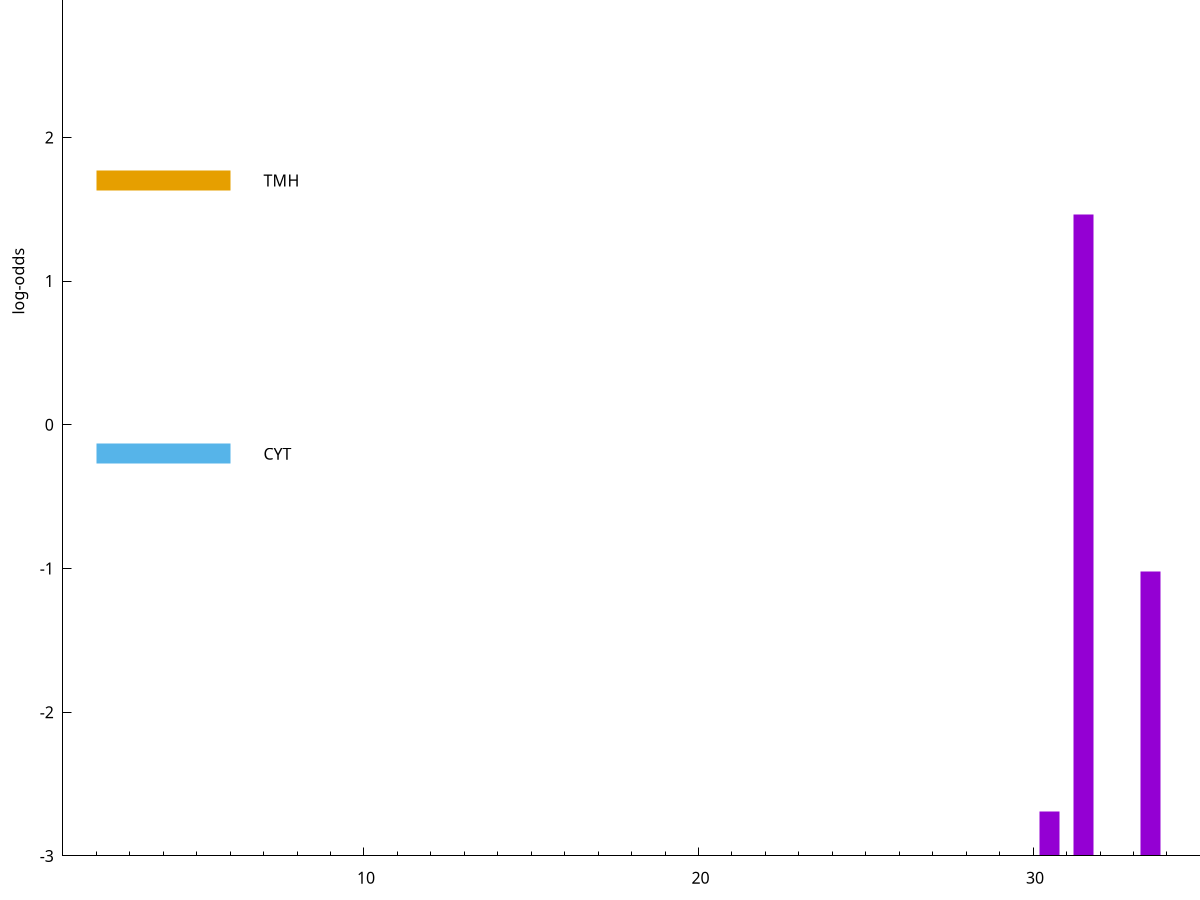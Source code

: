 set title "LipoP predictions for SPy_1203"
set size 2., 1.4
set xrange [1:70] 
set mxtics 10
set yrange [-3:5]
set y2range [0:8]
set ylabel "log-odds"
set term postscript eps color solid "Helvetica" 30
set output "SPy_1203.eps"
set arrow from 2,4.32225 to 6,4.32225 nohead lt 1 lw 20
set label "SpI" at 7,4.32225
set arrow from 2,1.70087 to 6,1.70087 nohead lt 4 lw 20
set label "TMH" at 7,1.70087
set arrow from 2,-0.200913 to 6,-0.200913 nohead lt 3 lw 20
set label "CYT" at 7,-0.200913
set arrow from 2,4.32225 to 6,4.32225 nohead lt 1 lw 20
set label "SpI" at 7,4.32225
# NOTE: The scores below are the log-odds scores with the threshold
# NOTE: subtracted (a hack to make gnuplot make the histogram all
# NOTE: look nice).
plot "-" axes x1y2 title "" with impulses lt 1 lw 20
37.500000 7.033730
31.500000 4.460760
33.500000 1.982230
30.500000 0.310670
e
exit
